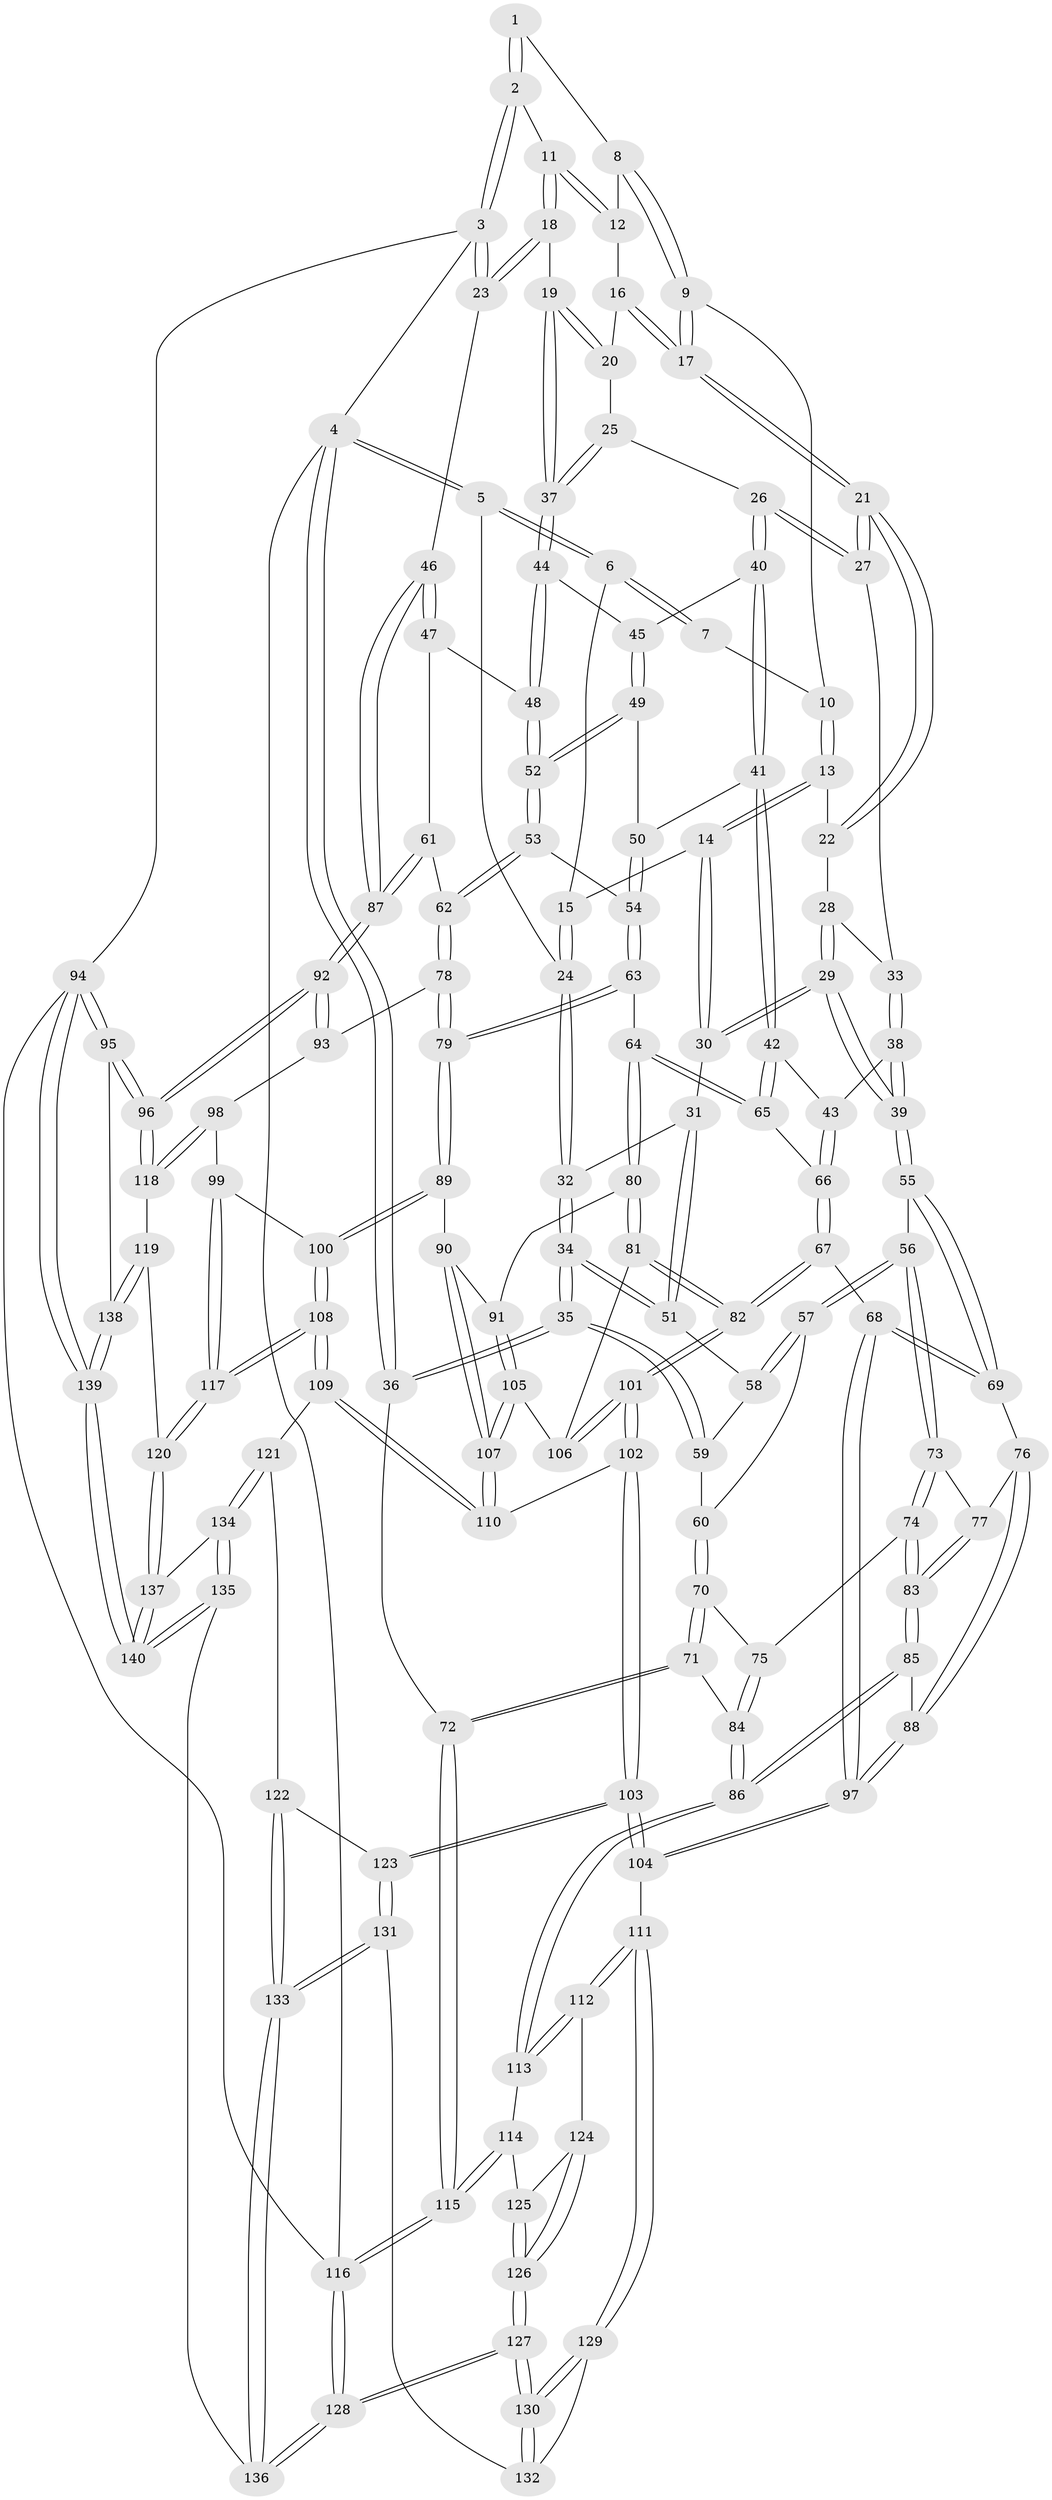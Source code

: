 // coarse degree distribution, {4: 0.32142857142857145, 6: 0.20238095238095238, 2: 0.011904761904761904, 5: 0.35714285714285715, 3: 0.09523809523809523, 8: 0.011904761904761904}
// Generated by graph-tools (version 1.1) at 2025/21/03/04/25 18:21:43]
// undirected, 140 vertices, 347 edges
graph export_dot {
graph [start="1"]
  node [color=gray90,style=filled];
  1 [pos="+0.628087649269441+0"];
  2 [pos="+1+0"];
  3 [pos="+1+0"];
  4 [pos="+0+0"];
  5 [pos="+0+0"];
  6 [pos="+0.2255647616382524+0"];
  7 [pos="+0.2906217576601603+0"];
  8 [pos="+0.6225902708002646+0"];
  9 [pos="+0.5701340697152144+0.09944546165369657"];
  10 [pos="+0.4418578279628066+0.042586320151972556"];
  11 [pos="+0.8201994114936221+0.1039009765686416"];
  12 [pos="+0.7701886068262982+0.10170723173296638"];
  13 [pos="+0.38916839146109133+0.15455358489024323"];
  14 [pos="+0.301705256834236+0.13754440019530578"];
  15 [pos="+0.2610948490155009+0.0994248010881294"];
  16 [pos="+0.6945255206188586+0.14115653738939285"];
  17 [pos="+0.5726373299737662+0.12286268821603111"];
  18 [pos="+0.8544139180456368+0.1807127957400215"];
  19 [pos="+0.8104978103284098+0.26246328804763064"];
  20 [pos="+0.7029312049008393+0.19866732908079296"];
  21 [pos="+0.5466038063506691+0.18586535333381415"];
  22 [pos="+0.3938255425605618+0.15848742915551067"];
  23 [pos="+1+0.22340981560779194"];
  24 [pos="+0.13047999984878747+0.21034471187086462"];
  25 [pos="+0.6345062011830767+0.2639403943716471"];
  26 [pos="+0.6097578335108997+0.27260517980672"];
  27 [pos="+0.5527928897391876+0.22766195227044383"];
  28 [pos="+0.3935430181871199+0.2564615404029901"];
  29 [pos="+0.3133769796699781+0.340655307959257"];
  30 [pos="+0.29336647210943806+0.3237668424553613"];
  31 [pos="+0.19626100508232525+0.3055067206625018"];
  32 [pos="+0.12484922365132105+0.23459768050824686"];
  33 [pos="+0.5047611611069656+0.27353737725877014"];
  34 [pos="+0+0.3443226584418054"];
  35 [pos="+0+0.35405173037849624"];
  36 [pos="+0+0.36874621377119793"];
  37 [pos="+0.8086398683029417+0.27101676860835694"];
  38 [pos="+0.4591908924671284+0.38332987596598395"];
  39 [pos="+0.3293153243746571+0.37367351842868124"];
  40 [pos="+0.6208578471822316+0.30902603045995186"];
  41 [pos="+0.5980290569570867+0.41080685940995604"];
  42 [pos="+0.5918717879664688+0.42019506932769285"];
  43 [pos="+0.47729274379268266+0.403963787863002"];
  44 [pos="+0.8107399650492799+0.29651763481883153"];
  45 [pos="+0.6495258942925584+0.3208021729555255"];
  46 [pos="+1+0.2652518433540053"];
  47 [pos="+0.9718449767695073+0.3709652384858969"];
  48 [pos="+0.8202518127449936+0.34049010926777346"];
  49 [pos="+0.714420167532619+0.3684094095128207"];
  50 [pos="+0.6658899088064355+0.4042601508983759"];
  51 [pos="+0.1578766118920211+0.3833955225129095"];
  52 [pos="+0.7967738347934432+0.37991896548663406"];
  53 [pos="+0.7955840898745776+0.3887018998154398"];
  54 [pos="+0.74773899059269+0.46420142431223005"];
  55 [pos="+0.3214325478955649+0.3976847257945239"];
  56 [pos="+0.22703228026097638+0.46569690684462456"];
  57 [pos="+0.17750392305447607+0.4395576951987451"];
  58 [pos="+0.1581190420059415+0.4041601522539843"];
  59 [pos="+0.08962886027369081+0.4338729917856859"];
  60 [pos="+0.11952960965082107+0.4862120739362263"];
  61 [pos="+0.9165866165320399+0.5036273528716568"];
  62 [pos="+0.9039436233161136+0.5203491607263373"];
  63 [pos="+0.7425662403222107+0.4779443077473682"];
  64 [pos="+0.6227956381178988+0.5093858724326535"];
  65 [pos="+0.6099199868064888+0.4786482892519312"];
  66 [pos="+0.4670772725178526+0.4924870194479584"];
  67 [pos="+0.4535647863706851+0.5469609454839411"];
  68 [pos="+0.38711360704049214+0.5607225146763165"];
  69 [pos="+0.36347150293242403+0.5352043032928392"];
  70 [pos="+0.11660181619158358+0.49943570266654014"];
  71 [pos="+0.027611112385406842+0.5758711001371041"];
  72 [pos="+0+0.5222718379705659"];
  73 [pos="+0.22200479419721067+0.5068754031684415"];
  74 [pos="+0.20506255559220957+0.5229135156253846"];
  75 [pos="+0.186409294465339+0.5298234289641023"];
  76 [pos="+0.27317820513479496+0.5415446523068459"];
  77 [pos="+0.26265452119208726+0.5372296364705968"];
  78 [pos="+0.9011738734298431+0.5380230675224414"];
  79 [pos="+0.7925408707394291+0.5673293819892"];
  80 [pos="+0.6053221551101545+0.5662052928447484"];
  81 [pos="+0.574242830165005+0.5841342165589274"];
  82 [pos="+0.5459202374745397+0.5995450681434757"];
  83 [pos="+0.2249803197245254+0.6159651991551865"];
  84 [pos="+0.1120720044693943+0.6396219762615415"];
  85 [pos="+0.2251104231325981+0.6353685914855046"];
  86 [pos="+0.14147241834485+0.6827911053593642"];
  87 [pos="+1+0.46225441418705043"];
  88 [pos="+0.2712662210831634+0.6335410433516471"];
  89 [pos="+0.770387744778305+0.6126383555807995"];
  90 [pos="+0.7089541532449847+0.6244250037625569"];
  91 [pos="+0.6424840369581452+0.5910396995255337"];
  92 [pos="+1+0.6213857314269785"];
  93 [pos="+0.9141257094806369+0.5539601953187336"];
  94 [pos="+1+1"];
  95 [pos="+1+0.8172571532215126"];
  96 [pos="+1+0.7819594372153905"];
  97 [pos="+0.3503065673742922+0.6546514006655294"];
  98 [pos="+0.9140905550874742+0.7061292974956153"];
  99 [pos="+0.9077938862561862+0.7076211227873423"];
  100 [pos="+0.787496694390032+0.6418608854220529"];
  101 [pos="+0.5300347146449952+0.6890369935237772"];
  102 [pos="+0.5188591784251737+0.7206808262960086"];
  103 [pos="+0.471977708998618+0.77620343829113"];
  104 [pos="+0.3784674162261938+0.7550224961615812"];
  105 [pos="+0.6382044156219018+0.6860333343533062"];
  106 [pos="+0.6377321549511069+0.6859871597054202"];
  107 [pos="+0.6824234438358069+0.7159249010741696"];
  108 [pos="+0.7432789725403405+0.8268714521526741"];
  109 [pos="+0.7323405624815191+0.8232458698271822"];
  110 [pos="+0.685083206242292+0.7527061130851946"];
  111 [pos="+0.3207530299239489+0.7932202199301269"];
  112 [pos="+0.3118856709677251+0.7943397646271315"];
  113 [pos="+0.14159140947161303+0.697981260317412"];
  114 [pos="+0.12253656741806107+0.7282781174688818"];
  115 [pos="+0+1"];
  116 [pos="+0+1"];
  117 [pos="+0.7681695567210414+0.8441847411226213"];
  118 [pos="+1+0.7600139848060378"];
  119 [pos="+0.8415611784732991+0.8890932646042109"];
  120 [pos="+0.7804020681634154+0.8682972257285043"];
  121 [pos="+0.5983964157018462+0.8647237624543007"];
  122 [pos="+0.5307591720165126+0.8446718028512477"];
  123 [pos="+0.4849129677956598+0.8018256919358562"];
  124 [pos="+0.2781735144219436+0.8233039119708158"];
  125 [pos="+0.17340565155012677+0.83035558033867"];
  126 [pos="+0.023167162817087174+1"];
  127 [pos="+0+1"];
  128 [pos="+0+1"];
  129 [pos="+0.32286676577371815+0.8057082323610818"];
  130 [pos="+0.32266292176709566+0.9643162018733819"];
  131 [pos="+0.4116508860540362+0.945274511751528"];
  132 [pos="+0.4004456984021807+0.9443961232579656"];
  133 [pos="+0.4964781177760624+1"];
  134 [pos="+0.6208661457945605+1"];
  135 [pos="+0.5624508610901269+1"];
  136 [pos="+0.5472316415422912+1"];
  137 [pos="+0.778773154481126+0.8729754173710845"];
  138 [pos="+0.9047649072447955+0.94648273394225"];
  139 [pos="+0.9464548730325412+1"];
  140 [pos="+0.7436534450552135+1"];
  1 -- 2;
  1 -- 2;
  1 -- 8;
  2 -- 3;
  2 -- 3;
  2 -- 11;
  3 -- 4;
  3 -- 23;
  3 -- 23;
  3 -- 94;
  4 -- 5;
  4 -- 5;
  4 -- 36;
  4 -- 36;
  4 -- 116;
  5 -- 6;
  5 -- 6;
  5 -- 24;
  6 -- 7;
  6 -- 7;
  6 -- 15;
  7 -- 10;
  8 -- 9;
  8 -- 9;
  8 -- 12;
  9 -- 10;
  9 -- 17;
  9 -- 17;
  10 -- 13;
  10 -- 13;
  11 -- 12;
  11 -- 12;
  11 -- 18;
  11 -- 18;
  12 -- 16;
  13 -- 14;
  13 -- 14;
  13 -- 22;
  14 -- 15;
  14 -- 30;
  14 -- 30;
  15 -- 24;
  15 -- 24;
  16 -- 17;
  16 -- 17;
  16 -- 20;
  17 -- 21;
  17 -- 21;
  18 -- 19;
  18 -- 23;
  18 -- 23;
  19 -- 20;
  19 -- 20;
  19 -- 37;
  19 -- 37;
  20 -- 25;
  21 -- 22;
  21 -- 22;
  21 -- 27;
  21 -- 27;
  22 -- 28;
  23 -- 46;
  24 -- 32;
  24 -- 32;
  25 -- 26;
  25 -- 37;
  25 -- 37;
  26 -- 27;
  26 -- 27;
  26 -- 40;
  26 -- 40;
  27 -- 33;
  28 -- 29;
  28 -- 29;
  28 -- 33;
  29 -- 30;
  29 -- 30;
  29 -- 39;
  29 -- 39;
  30 -- 31;
  31 -- 32;
  31 -- 51;
  31 -- 51;
  32 -- 34;
  32 -- 34;
  33 -- 38;
  33 -- 38;
  34 -- 35;
  34 -- 35;
  34 -- 51;
  34 -- 51;
  35 -- 36;
  35 -- 36;
  35 -- 59;
  35 -- 59;
  36 -- 72;
  37 -- 44;
  37 -- 44;
  38 -- 39;
  38 -- 39;
  38 -- 43;
  39 -- 55;
  39 -- 55;
  40 -- 41;
  40 -- 41;
  40 -- 45;
  41 -- 42;
  41 -- 42;
  41 -- 50;
  42 -- 43;
  42 -- 65;
  42 -- 65;
  43 -- 66;
  43 -- 66;
  44 -- 45;
  44 -- 48;
  44 -- 48;
  45 -- 49;
  45 -- 49;
  46 -- 47;
  46 -- 47;
  46 -- 87;
  46 -- 87;
  47 -- 48;
  47 -- 61;
  48 -- 52;
  48 -- 52;
  49 -- 50;
  49 -- 52;
  49 -- 52;
  50 -- 54;
  50 -- 54;
  51 -- 58;
  52 -- 53;
  52 -- 53;
  53 -- 54;
  53 -- 62;
  53 -- 62;
  54 -- 63;
  54 -- 63;
  55 -- 56;
  55 -- 69;
  55 -- 69;
  56 -- 57;
  56 -- 57;
  56 -- 73;
  56 -- 73;
  57 -- 58;
  57 -- 58;
  57 -- 60;
  58 -- 59;
  59 -- 60;
  60 -- 70;
  60 -- 70;
  61 -- 62;
  61 -- 87;
  61 -- 87;
  62 -- 78;
  62 -- 78;
  63 -- 64;
  63 -- 79;
  63 -- 79;
  64 -- 65;
  64 -- 65;
  64 -- 80;
  64 -- 80;
  65 -- 66;
  66 -- 67;
  66 -- 67;
  67 -- 68;
  67 -- 82;
  67 -- 82;
  68 -- 69;
  68 -- 69;
  68 -- 97;
  68 -- 97;
  69 -- 76;
  70 -- 71;
  70 -- 71;
  70 -- 75;
  71 -- 72;
  71 -- 72;
  71 -- 84;
  72 -- 115;
  72 -- 115;
  73 -- 74;
  73 -- 74;
  73 -- 77;
  74 -- 75;
  74 -- 83;
  74 -- 83;
  75 -- 84;
  75 -- 84;
  76 -- 77;
  76 -- 88;
  76 -- 88;
  77 -- 83;
  77 -- 83;
  78 -- 79;
  78 -- 79;
  78 -- 93;
  79 -- 89;
  79 -- 89;
  80 -- 81;
  80 -- 81;
  80 -- 91;
  81 -- 82;
  81 -- 82;
  81 -- 106;
  82 -- 101;
  82 -- 101;
  83 -- 85;
  83 -- 85;
  84 -- 86;
  84 -- 86;
  85 -- 86;
  85 -- 86;
  85 -- 88;
  86 -- 113;
  86 -- 113;
  87 -- 92;
  87 -- 92;
  88 -- 97;
  88 -- 97;
  89 -- 90;
  89 -- 100;
  89 -- 100;
  90 -- 91;
  90 -- 107;
  90 -- 107;
  91 -- 105;
  91 -- 105;
  92 -- 93;
  92 -- 93;
  92 -- 96;
  92 -- 96;
  93 -- 98;
  94 -- 95;
  94 -- 95;
  94 -- 139;
  94 -- 139;
  94 -- 116;
  95 -- 96;
  95 -- 96;
  95 -- 138;
  96 -- 118;
  96 -- 118;
  97 -- 104;
  97 -- 104;
  98 -- 99;
  98 -- 118;
  98 -- 118;
  99 -- 100;
  99 -- 117;
  99 -- 117;
  100 -- 108;
  100 -- 108;
  101 -- 102;
  101 -- 102;
  101 -- 106;
  101 -- 106;
  102 -- 103;
  102 -- 103;
  102 -- 110;
  103 -- 104;
  103 -- 104;
  103 -- 123;
  103 -- 123;
  104 -- 111;
  105 -- 106;
  105 -- 107;
  105 -- 107;
  107 -- 110;
  107 -- 110;
  108 -- 109;
  108 -- 109;
  108 -- 117;
  108 -- 117;
  109 -- 110;
  109 -- 110;
  109 -- 121;
  111 -- 112;
  111 -- 112;
  111 -- 129;
  111 -- 129;
  112 -- 113;
  112 -- 113;
  112 -- 124;
  113 -- 114;
  114 -- 115;
  114 -- 115;
  114 -- 125;
  115 -- 116;
  115 -- 116;
  116 -- 128;
  116 -- 128;
  117 -- 120;
  117 -- 120;
  118 -- 119;
  119 -- 120;
  119 -- 138;
  119 -- 138;
  120 -- 137;
  120 -- 137;
  121 -- 122;
  121 -- 134;
  121 -- 134;
  122 -- 123;
  122 -- 133;
  122 -- 133;
  123 -- 131;
  123 -- 131;
  124 -- 125;
  124 -- 126;
  124 -- 126;
  125 -- 126;
  125 -- 126;
  126 -- 127;
  126 -- 127;
  127 -- 128;
  127 -- 128;
  127 -- 130;
  127 -- 130;
  128 -- 136;
  128 -- 136;
  129 -- 130;
  129 -- 130;
  129 -- 132;
  130 -- 132;
  130 -- 132;
  131 -- 132;
  131 -- 133;
  131 -- 133;
  133 -- 136;
  133 -- 136;
  134 -- 135;
  134 -- 135;
  134 -- 137;
  135 -- 136;
  135 -- 140;
  135 -- 140;
  137 -- 140;
  137 -- 140;
  138 -- 139;
  138 -- 139;
  139 -- 140;
  139 -- 140;
}
